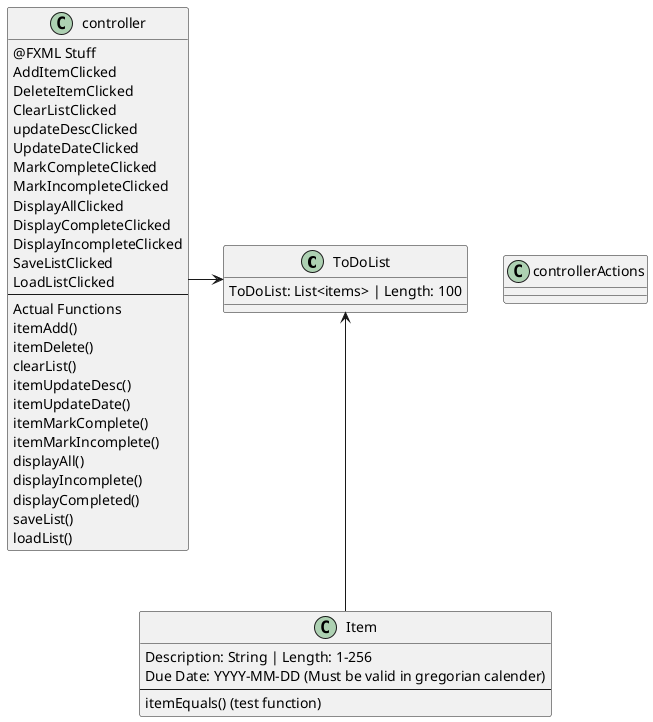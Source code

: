 @startuml
'https://plantuml.com/class-diagram

class ToDoList {
ToDoList: List<items> | Length: 100
}

class Item {
Description: String | Length: 1-256
Due Date: YYYY-MM-DD (Must be valid in gregorian calender)
----
itemEquals() (test function)
}

controller -> ToDoList
ToDoList <-- Item

class controller {
@FXML Stuff
AddItemClicked
DeleteItemClicked
ClearListClicked
updateDescClicked
UpdateDateClicked
MarkCompleteClicked
MarkIncompleteClicked
DisplayAllClicked
DisplayCompleteClicked
DisplayIncompleteClicked
SaveListClicked
LoadListClicked
----
Actual Functions
itemAdd()
itemDelete()
clearList()
itemUpdateDesc()
itemUpdateDate()
itemMarkComplete()
itemMarkIncomplete()
displayAll()
displayIncomplete()
displayCompleted()
saveList()
loadList()
}

class controllerActions {
}

@enduml
